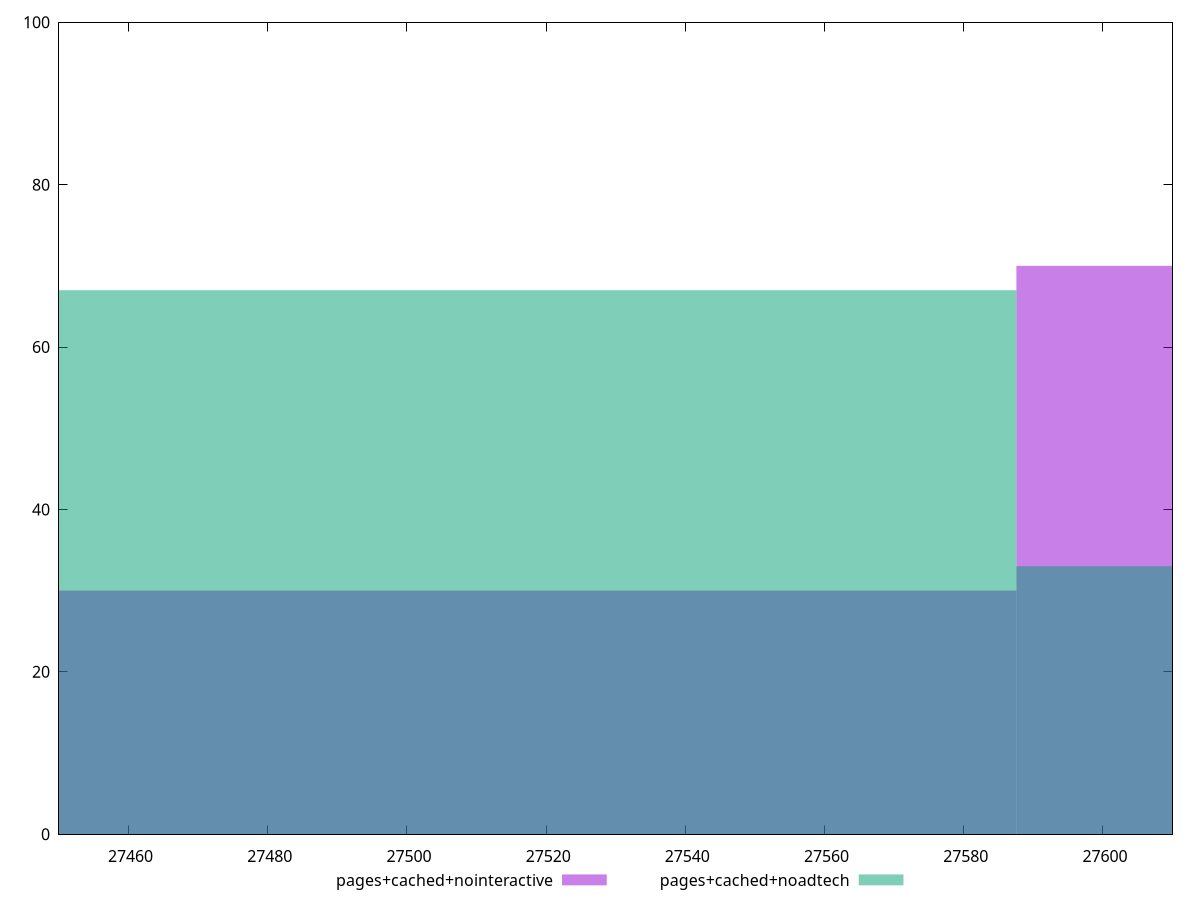 reset

$pagesCachedNointeractive <<EOF
27500.541597820597 30
27674.595658566297 70
EOF

$pagesCachedNoadtech <<EOF
27674.595658566297 33
27500.541597820597 67
EOF

set key outside below
set boxwidth 174.05406074569999
set xrange [27450:27610]
set yrange [0:100]
set style fill transparent solid 0.5 noborder
set terminal svg size 640, 500 enhanced background rgb 'white'
set output "report_00007_2020-12-11T15:55:29.892Z/uses-webp-images/comparison/histogram/3_vs_4.svg"

plot $pagesCachedNointeractive title "pages+cached+nointeractive" with boxes, \
     $pagesCachedNoadtech title "pages+cached+noadtech" with boxes

reset
